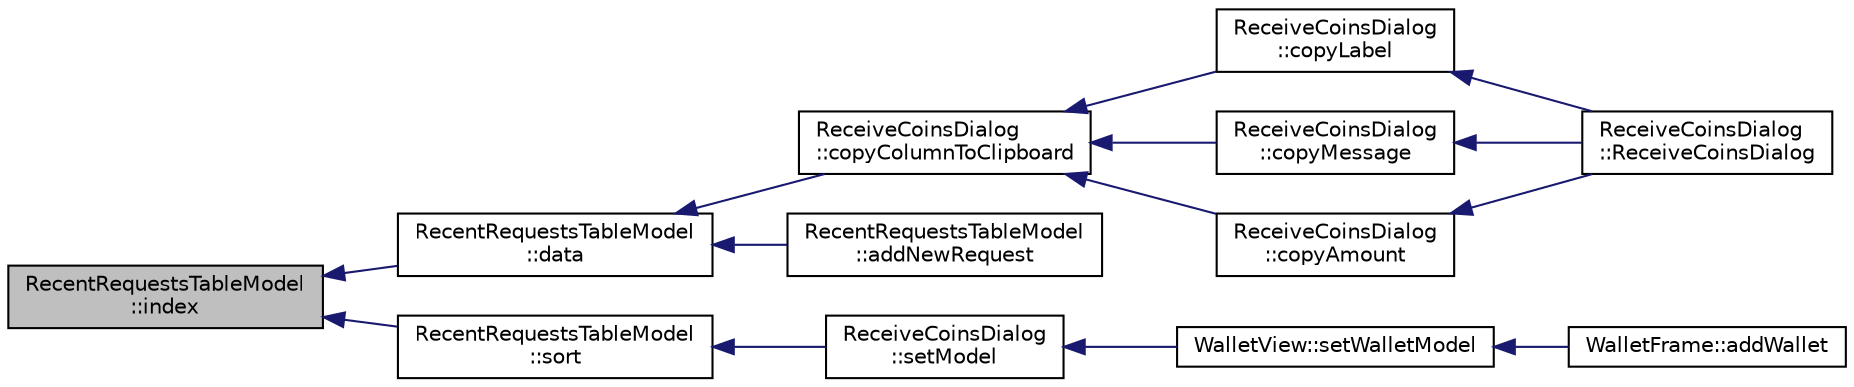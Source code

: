 digraph "RecentRequestsTableModel::index"
{
  edge [fontname="Helvetica",fontsize="10",labelfontname="Helvetica",labelfontsize="10"];
  node [fontname="Helvetica",fontsize="10",shape=record];
  rankdir="LR";
  Node67 [label="RecentRequestsTableModel\l::index",height=0.2,width=0.4,color="black", fillcolor="grey75", style="filled", fontcolor="black"];
  Node67 -> Node68 [dir="back",color="midnightblue",fontsize="10",style="solid",fontname="Helvetica"];
  Node68 [label="RecentRequestsTableModel\l::data",height=0.2,width=0.4,color="black", fillcolor="white", style="filled",URL="$class_recent_requests_table_model.html#ad42929c480fc50cad83114ca5f2cc382"];
  Node68 -> Node69 [dir="back",color="midnightblue",fontsize="10",style="solid",fontname="Helvetica"];
  Node69 [label="ReceiveCoinsDialog\l::copyColumnToClipboard",height=0.2,width=0.4,color="black", fillcolor="white", style="filled",URL="$class_receive_coins_dialog.html#adcf53aced7dfa041a55278b4807a20a2"];
  Node69 -> Node70 [dir="back",color="midnightblue",fontsize="10",style="solid",fontname="Helvetica"];
  Node70 [label="ReceiveCoinsDialog\l::copyLabel",height=0.2,width=0.4,color="black", fillcolor="white", style="filled",URL="$class_receive_coins_dialog.html#abdd69012e01da1d61b0bf622f9e156b1"];
  Node70 -> Node71 [dir="back",color="midnightblue",fontsize="10",style="solid",fontname="Helvetica"];
  Node71 [label="ReceiveCoinsDialog\l::ReceiveCoinsDialog",height=0.2,width=0.4,color="black", fillcolor="white", style="filled",URL="$class_receive_coins_dialog.html#a0c982b94b7f23da8f208d09904352f89"];
  Node69 -> Node72 [dir="back",color="midnightblue",fontsize="10",style="solid",fontname="Helvetica"];
  Node72 [label="ReceiveCoinsDialog\l::copyMessage",height=0.2,width=0.4,color="black", fillcolor="white", style="filled",URL="$class_receive_coins_dialog.html#a99b4d3cbb14744e8b3eff41f83413cb7"];
  Node72 -> Node71 [dir="back",color="midnightblue",fontsize="10",style="solid",fontname="Helvetica"];
  Node69 -> Node73 [dir="back",color="midnightblue",fontsize="10",style="solid",fontname="Helvetica"];
  Node73 [label="ReceiveCoinsDialog\l::copyAmount",height=0.2,width=0.4,color="black", fillcolor="white", style="filled",URL="$class_receive_coins_dialog.html#a3f8309dfaa944576bae760ba33222463"];
  Node73 -> Node71 [dir="back",color="midnightblue",fontsize="10",style="solid",fontname="Helvetica"];
  Node68 -> Node74 [dir="back",color="midnightblue",fontsize="10",style="solid",fontname="Helvetica"];
  Node74 [label="RecentRequestsTableModel\l::addNewRequest",height=0.2,width=0.4,color="black", fillcolor="white", style="filled",URL="$class_recent_requests_table_model.html#aad0b9435284ed1f4b67852b34d7694a9"];
  Node67 -> Node75 [dir="back",color="midnightblue",fontsize="10",style="solid",fontname="Helvetica"];
  Node75 [label="RecentRequestsTableModel\l::sort",height=0.2,width=0.4,color="black", fillcolor="white", style="filled",URL="$class_recent_requests_table_model.html#a63ba78741b7115af25908f88d138c201"];
  Node75 -> Node76 [dir="back",color="midnightblue",fontsize="10",style="solid",fontname="Helvetica"];
  Node76 [label="ReceiveCoinsDialog\l::setModel",height=0.2,width=0.4,color="black", fillcolor="white", style="filled",URL="$class_receive_coins_dialog.html#a856e5bbe280d792004e97e703f42c7f8"];
  Node76 -> Node77 [dir="back",color="midnightblue",fontsize="10",style="solid",fontname="Helvetica"];
  Node77 [label="WalletView::setWalletModel",height=0.2,width=0.4,color="black", fillcolor="white", style="filled",URL="$class_wallet_view.html#a0a37ff693a4f9c1e5ddc23f9cd3913be",tooltip="Set the wallet model. "];
  Node77 -> Node78 [dir="back",color="midnightblue",fontsize="10",style="solid",fontname="Helvetica"];
  Node78 [label="WalletFrame::addWallet",height=0.2,width=0.4,color="black", fillcolor="white", style="filled",URL="$class_wallet_frame.html#aa199c3f27654199d84c365cf86167d86"];
}

